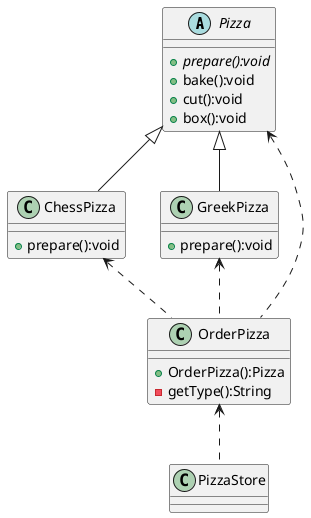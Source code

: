 @startuml

abstract Pizza {
    +{abstract} prepare():void
    +bake():void
    +cut():void
    +box():void
}

class ChessPizza{
    +prepare():void
}

class GreekPizza{
    +prepare():void
}

Pizza <|-- ChessPizza
Pizza <|-- GreekPizza

class OrderPizza{
    +OrderPizza():Pizza
    -getType():String
}

Pizza <.. OrderPizza
ChessPizza <.. OrderPizza
GreekPizza <.. OrderPizza

class PizzaStore{}

OrderPizza <.. PizzaStore
@enduml